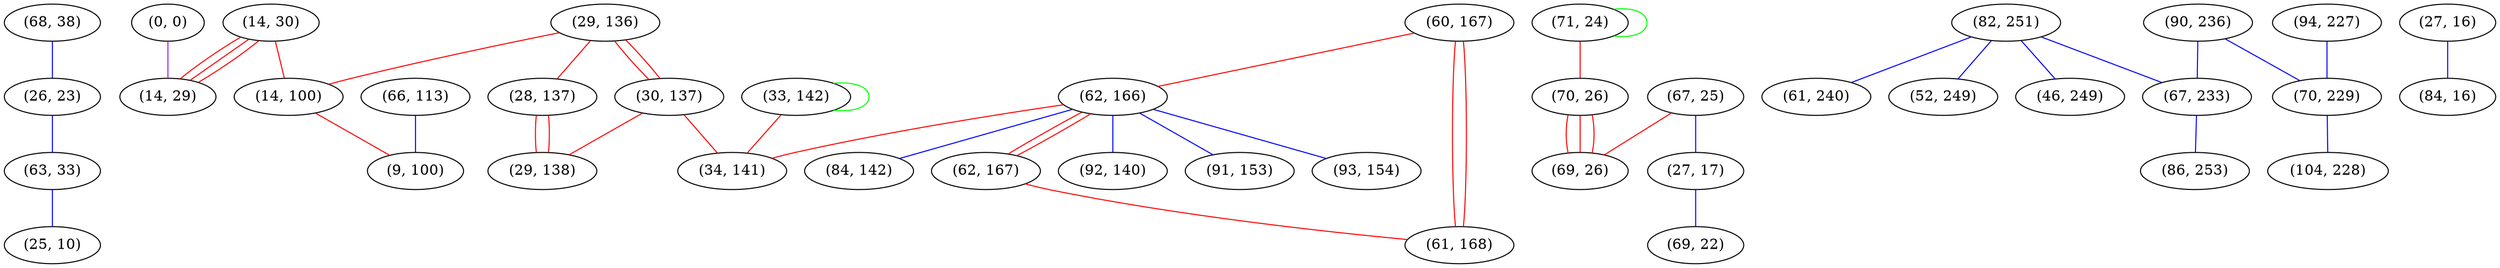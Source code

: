 graph "" {
"(68, 38)";
"(14, 30)";
"(26, 23)";
"(71, 24)";
"(82, 251)";
"(0, 0)";
"(60, 167)";
"(70, 26)";
"(90, 236)";
"(62, 166)";
"(29, 136)";
"(14, 100)";
"(30, 137)";
"(28, 137)";
"(84, 142)";
"(27, 16)";
"(67, 233)";
"(61, 240)";
"(62, 167)";
"(66, 113)";
"(84, 16)";
"(67, 25)";
"(52, 249)";
"(86, 253)";
"(33, 142)";
"(34, 141)";
"(69, 26)";
"(92, 140)";
"(14, 29)";
"(63, 33)";
"(25, 10)";
"(61, 168)";
"(94, 227)";
"(46, 249)";
"(91, 153)";
"(29, 138)";
"(27, 17)";
"(70, 229)";
"(9, 100)";
"(69, 22)";
"(93, 154)";
"(104, 228)";
"(68, 38)" -- "(26, 23)"  [color=blue, key=0, weight=3];
"(14, 30)" -- "(14, 100)"  [color=red, key=0, weight=1];
"(14, 30)" -- "(14, 29)"  [color=red, key=0, weight=1];
"(14, 30)" -- "(14, 29)"  [color=red, key=1, weight=1];
"(14, 30)" -- "(14, 29)"  [color=red, key=2, weight=1];
"(26, 23)" -- "(63, 33)"  [color=blue, key=0, weight=3];
"(71, 24)" -- "(70, 26)"  [color=red, key=0, weight=1];
"(71, 24)" -- "(71, 24)"  [color=green, key=0, weight=2];
"(82, 251)" -- "(46, 249)"  [color=blue, key=0, weight=3];
"(82, 251)" -- "(67, 233)"  [color=blue, key=0, weight=3];
"(82, 251)" -- "(52, 249)"  [color=blue, key=0, weight=3];
"(82, 251)" -- "(61, 240)"  [color=blue, key=0, weight=3];
"(0, 0)" -- "(14, 29)"  [color=purple, key=0, weight=4];
"(60, 167)" -- "(61, 168)"  [color=red, key=0, weight=1];
"(60, 167)" -- "(61, 168)"  [color=red, key=1, weight=1];
"(60, 167)" -- "(62, 166)"  [color=red, key=0, weight=1];
"(70, 26)" -- "(69, 26)"  [color=red, key=0, weight=1];
"(70, 26)" -- "(69, 26)"  [color=red, key=1, weight=1];
"(70, 26)" -- "(69, 26)"  [color=red, key=2, weight=1];
"(90, 236)" -- "(67, 233)"  [color=blue, key=0, weight=3];
"(90, 236)" -- "(70, 229)"  [color=blue, key=0, weight=3];
"(62, 166)" -- "(93, 154)"  [color=blue, key=0, weight=3];
"(62, 166)" -- "(91, 153)"  [color=blue, key=0, weight=3];
"(62, 166)" -- "(34, 141)"  [color=red, key=0, weight=1];
"(62, 166)" -- "(92, 140)"  [color=blue, key=0, weight=3];
"(62, 166)" -- "(62, 167)"  [color=red, key=0, weight=1];
"(62, 166)" -- "(62, 167)"  [color=red, key=1, weight=1];
"(62, 166)" -- "(84, 142)"  [color=blue, key=0, weight=3];
"(29, 136)" -- "(14, 100)"  [color=red, key=0, weight=1];
"(29, 136)" -- "(30, 137)"  [color=red, key=0, weight=1];
"(29, 136)" -- "(30, 137)"  [color=red, key=1, weight=1];
"(29, 136)" -- "(28, 137)"  [color=red, key=0, weight=1];
"(14, 100)" -- "(9, 100)"  [color=red, key=0, weight=1];
"(30, 137)" -- "(34, 141)"  [color=red, key=0, weight=1];
"(30, 137)" -- "(29, 138)"  [color=red, key=0, weight=1];
"(28, 137)" -- "(29, 138)"  [color=red, key=0, weight=1];
"(28, 137)" -- "(29, 138)"  [color=red, key=1, weight=1];
"(27, 16)" -- "(84, 16)"  [color=blue, key=0, weight=3];
"(67, 233)" -- "(86, 253)"  [color=blue, key=0, weight=3];
"(62, 167)" -- "(61, 168)"  [color=red, key=0, weight=1];
"(66, 113)" -- "(9, 100)"  [color=blue, key=0, weight=3];
"(67, 25)" -- "(27, 17)"  [color=blue, key=0, weight=3];
"(67, 25)" -- "(69, 26)"  [color=red, key=0, weight=1];
"(33, 142)" -- "(34, 141)"  [color=red, key=0, weight=1];
"(33, 142)" -- "(33, 142)"  [color=green, key=0, weight=2];
"(63, 33)" -- "(25, 10)"  [color=blue, key=0, weight=3];
"(94, 227)" -- "(70, 229)"  [color=blue, key=0, weight=3];
"(27, 17)" -- "(69, 22)"  [color=blue, key=0, weight=3];
"(70, 229)" -- "(104, 228)"  [color=blue, key=0, weight=3];
}
